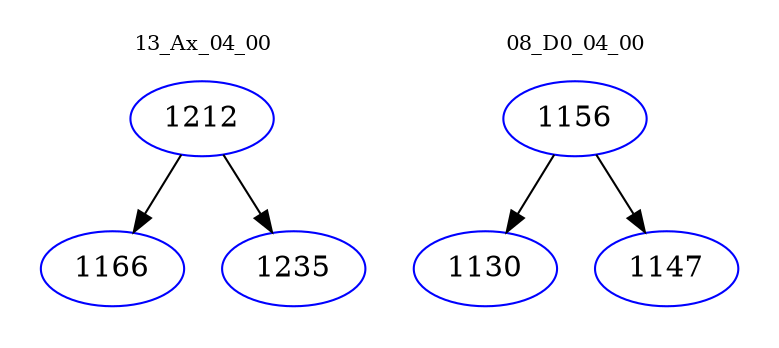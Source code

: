 digraph{
subgraph cluster_0 {
color = white
label = "13_Ax_04_00";
fontsize=10;
T0_1212 [label="1212", color="blue"]
T0_1212 -> T0_1166 [color="black"]
T0_1166 [label="1166", color="blue"]
T0_1212 -> T0_1235 [color="black"]
T0_1235 [label="1235", color="blue"]
}
subgraph cluster_1 {
color = white
label = "08_D0_04_00";
fontsize=10;
T1_1156 [label="1156", color="blue"]
T1_1156 -> T1_1130 [color="black"]
T1_1130 [label="1130", color="blue"]
T1_1156 -> T1_1147 [color="black"]
T1_1147 [label="1147", color="blue"]
}
}
